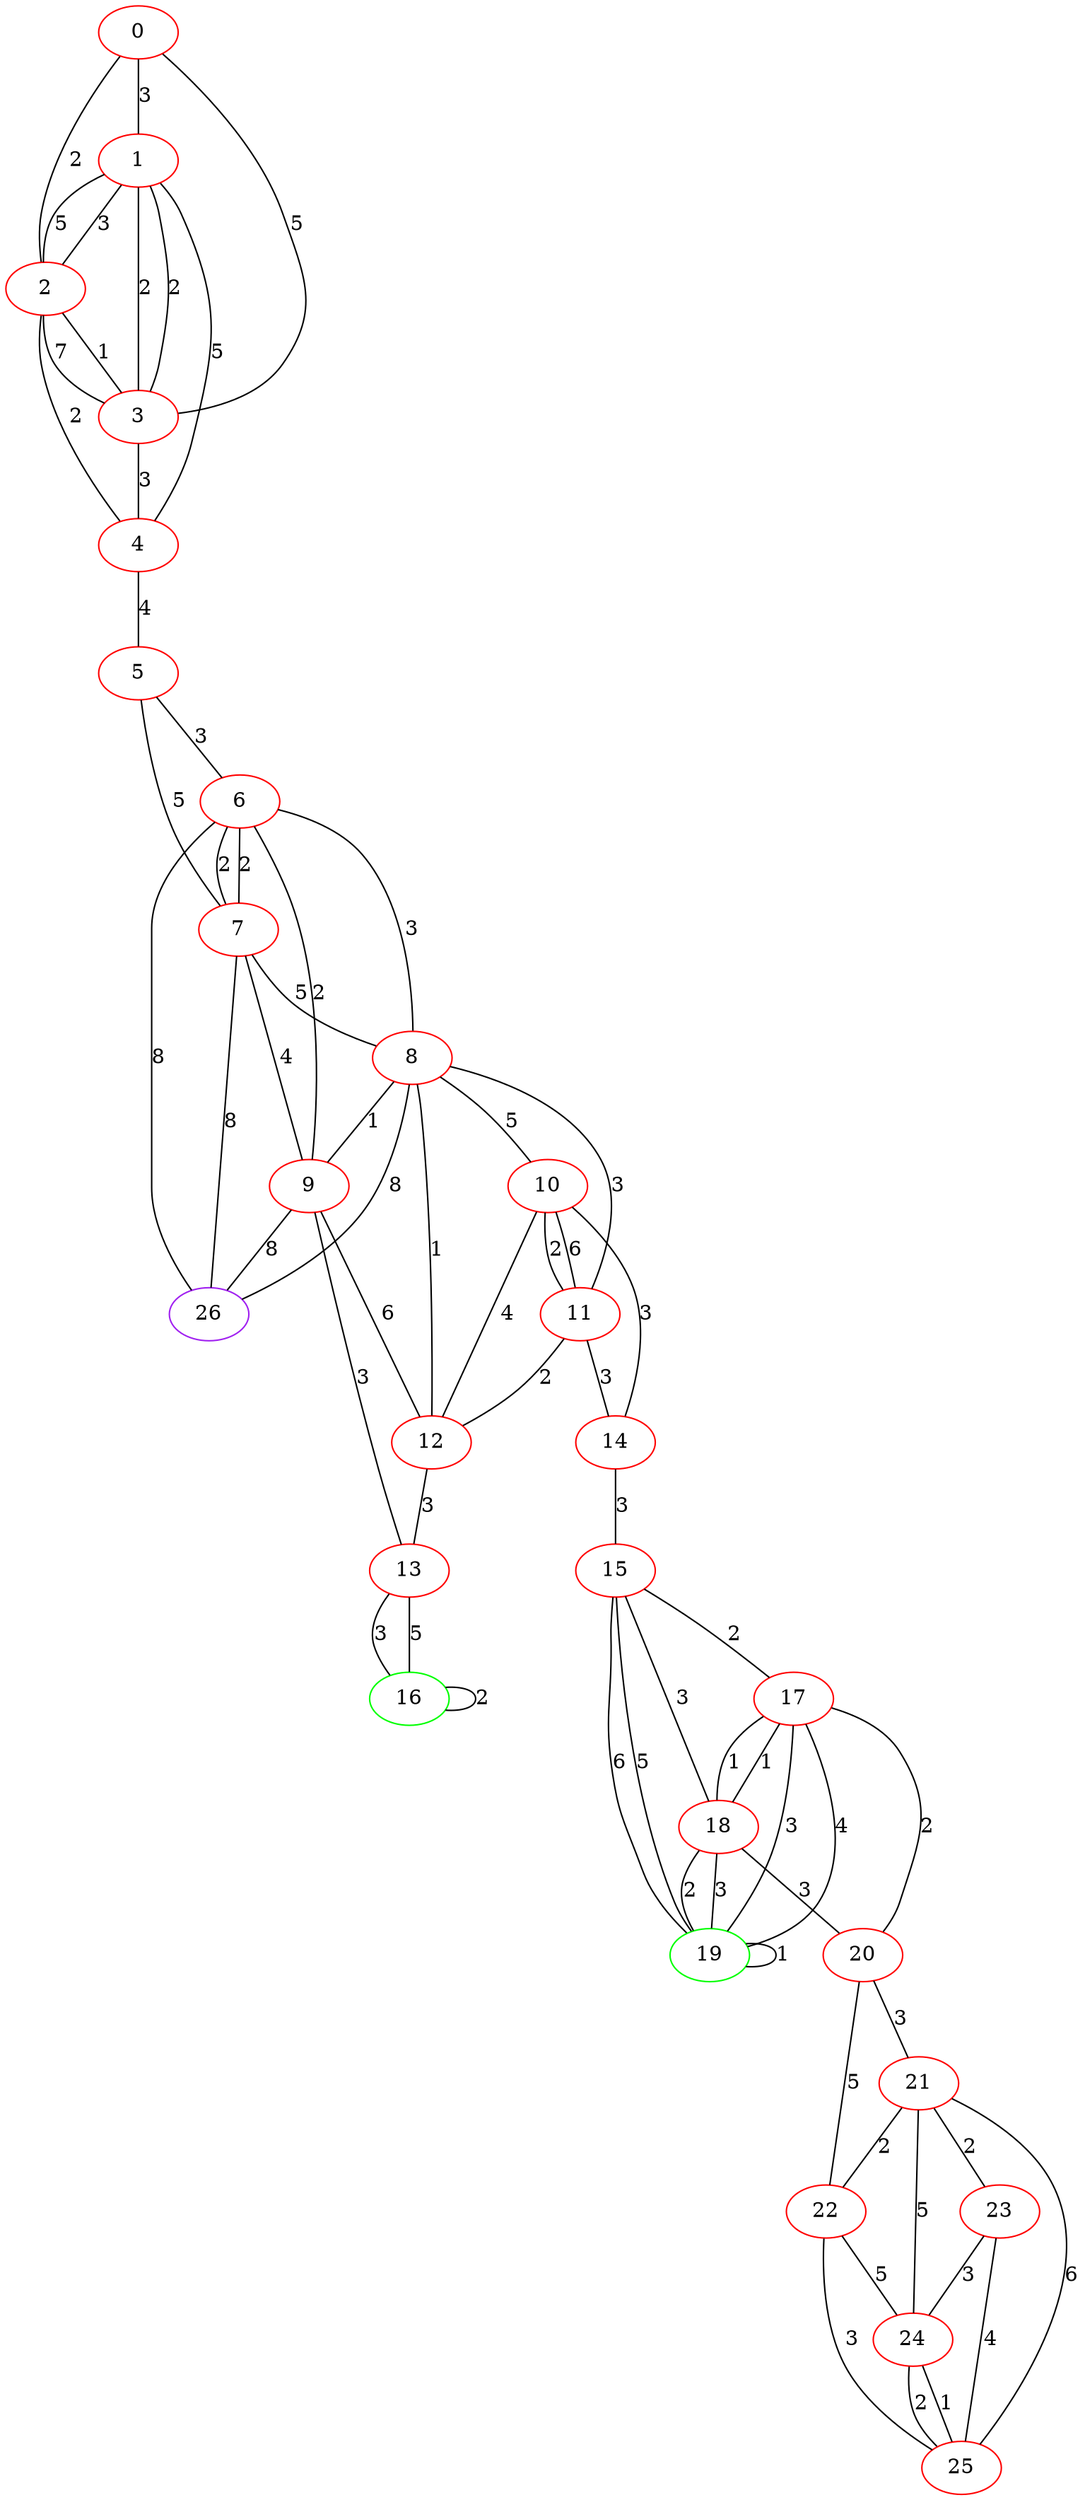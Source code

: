 graph "" {
0 [color=red, weight=1];
1 [color=red, weight=1];
2 [color=red, weight=1];
3 [color=red, weight=1];
4 [color=red, weight=1];
5 [color=red, weight=1];
6 [color=red, weight=1];
7 [color=red, weight=1];
8 [color=red, weight=1];
9 [color=red, weight=1];
10 [color=red, weight=1];
11 [color=red, weight=1];
12 [color=red, weight=1];
13 [color=red, weight=1];
14 [color=red, weight=1];
15 [color=red, weight=1];
16 [color=green, weight=2];
17 [color=red, weight=1];
18 [color=red, weight=1];
19 [color=green, weight=2];
20 [color=red, weight=1];
21 [color=red, weight=1];
22 [color=red, weight=1];
23 [color=red, weight=1];
24 [color=red, weight=1];
25 [color=red, weight=1];
26 [color=purple, weight=4];
0 -- 1  [key=0, label=3];
0 -- 2  [key=0, label=2];
0 -- 3  [key=0, label=5];
1 -- 2  [key=0, label=5];
1 -- 2  [key=1, label=3];
1 -- 3  [key=0, label=2];
1 -- 3  [key=1, label=2];
1 -- 4  [key=0, label=5];
2 -- 3  [key=0, label=7];
2 -- 3  [key=1, label=1];
2 -- 4  [key=0, label=2];
3 -- 4  [key=0, label=3];
4 -- 5  [key=0, label=4];
5 -- 6  [key=0, label=3];
5 -- 7  [key=0, label=5];
6 -- 8  [key=0, label=3];
6 -- 9  [key=0, label=2];
6 -- 26  [key=0, label=8];
6 -- 7  [key=0, label=2];
6 -- 7  [key=1, label=2];
7 -- 8  [key=0, label=5];
7 -- 9  [key=0, label=4];
7 -- 26  [key=0, label=8];
8 -- 9  [key=0, label=1];
8 -- 10  [key=0, label=5];
8 -- 11  [key=0, label=3];
8 -- 12  [key=0, label=1];
8 -- 26  [key=0, label=8];
9 -- 12  [key=0, label=6];
9 -- 13  [key=0, label=3];
9 -- 26  [key=0, label=8];
10 -- 11  [key=0, label=2];
10 -- 11  [key=1, label=6];
10 -- 12  [key=0, label=4];
10 -- 14  [key=0, label=3];
11 -- 12  [key=0, label=2];
11 -- 14  [key=0, label=3];
12 -- 13  [key=0, label=3];
13 -- 16  [key=0, label=3];
13 -- 16  [key=1, label=5];
14 -- 15  [key=0, label=3];
15 -- 17  [key=0, label=2];
15 -- 18  [key=0, label=3];
15 -- 19  [key=0, label=5];
15 -- 19  [key=1, label=6];
16 -- 16  [key=0, label=2];
17 -- 18  [key=0, label=1];
17 -- 18  [key=1, label=1];
17 -- 19  [key=0, label=3];
17 -- 19  [key=1, label=4];
17 -- 20  [key=0, label=2];
18 -- 19  [key=0, label=2];
18 -- 19  [key=1, label=3];
18 -- 20  [key=0, label=3];
19 -- 19  [key=0, label=1];
20 -- 21  [key=0, label=3];
20 -- 22  [key=0, label=5];
21 -- 24  [key=0, label=5];
21 -- 25  [key=0, label=6];
21 -- 22  [key=0, label=2];
21 -- 23  [key=0, label=2];
22 -- 24  [key=0, label=5];
22 -- 25  [key=0, label=3];
23 -- 24  [key=0, label=3];
23 -- 25  [key=0, label=4];
24 -- 25  [key=0, label=2];
24 -- 25  [key=1, label=1];
}
